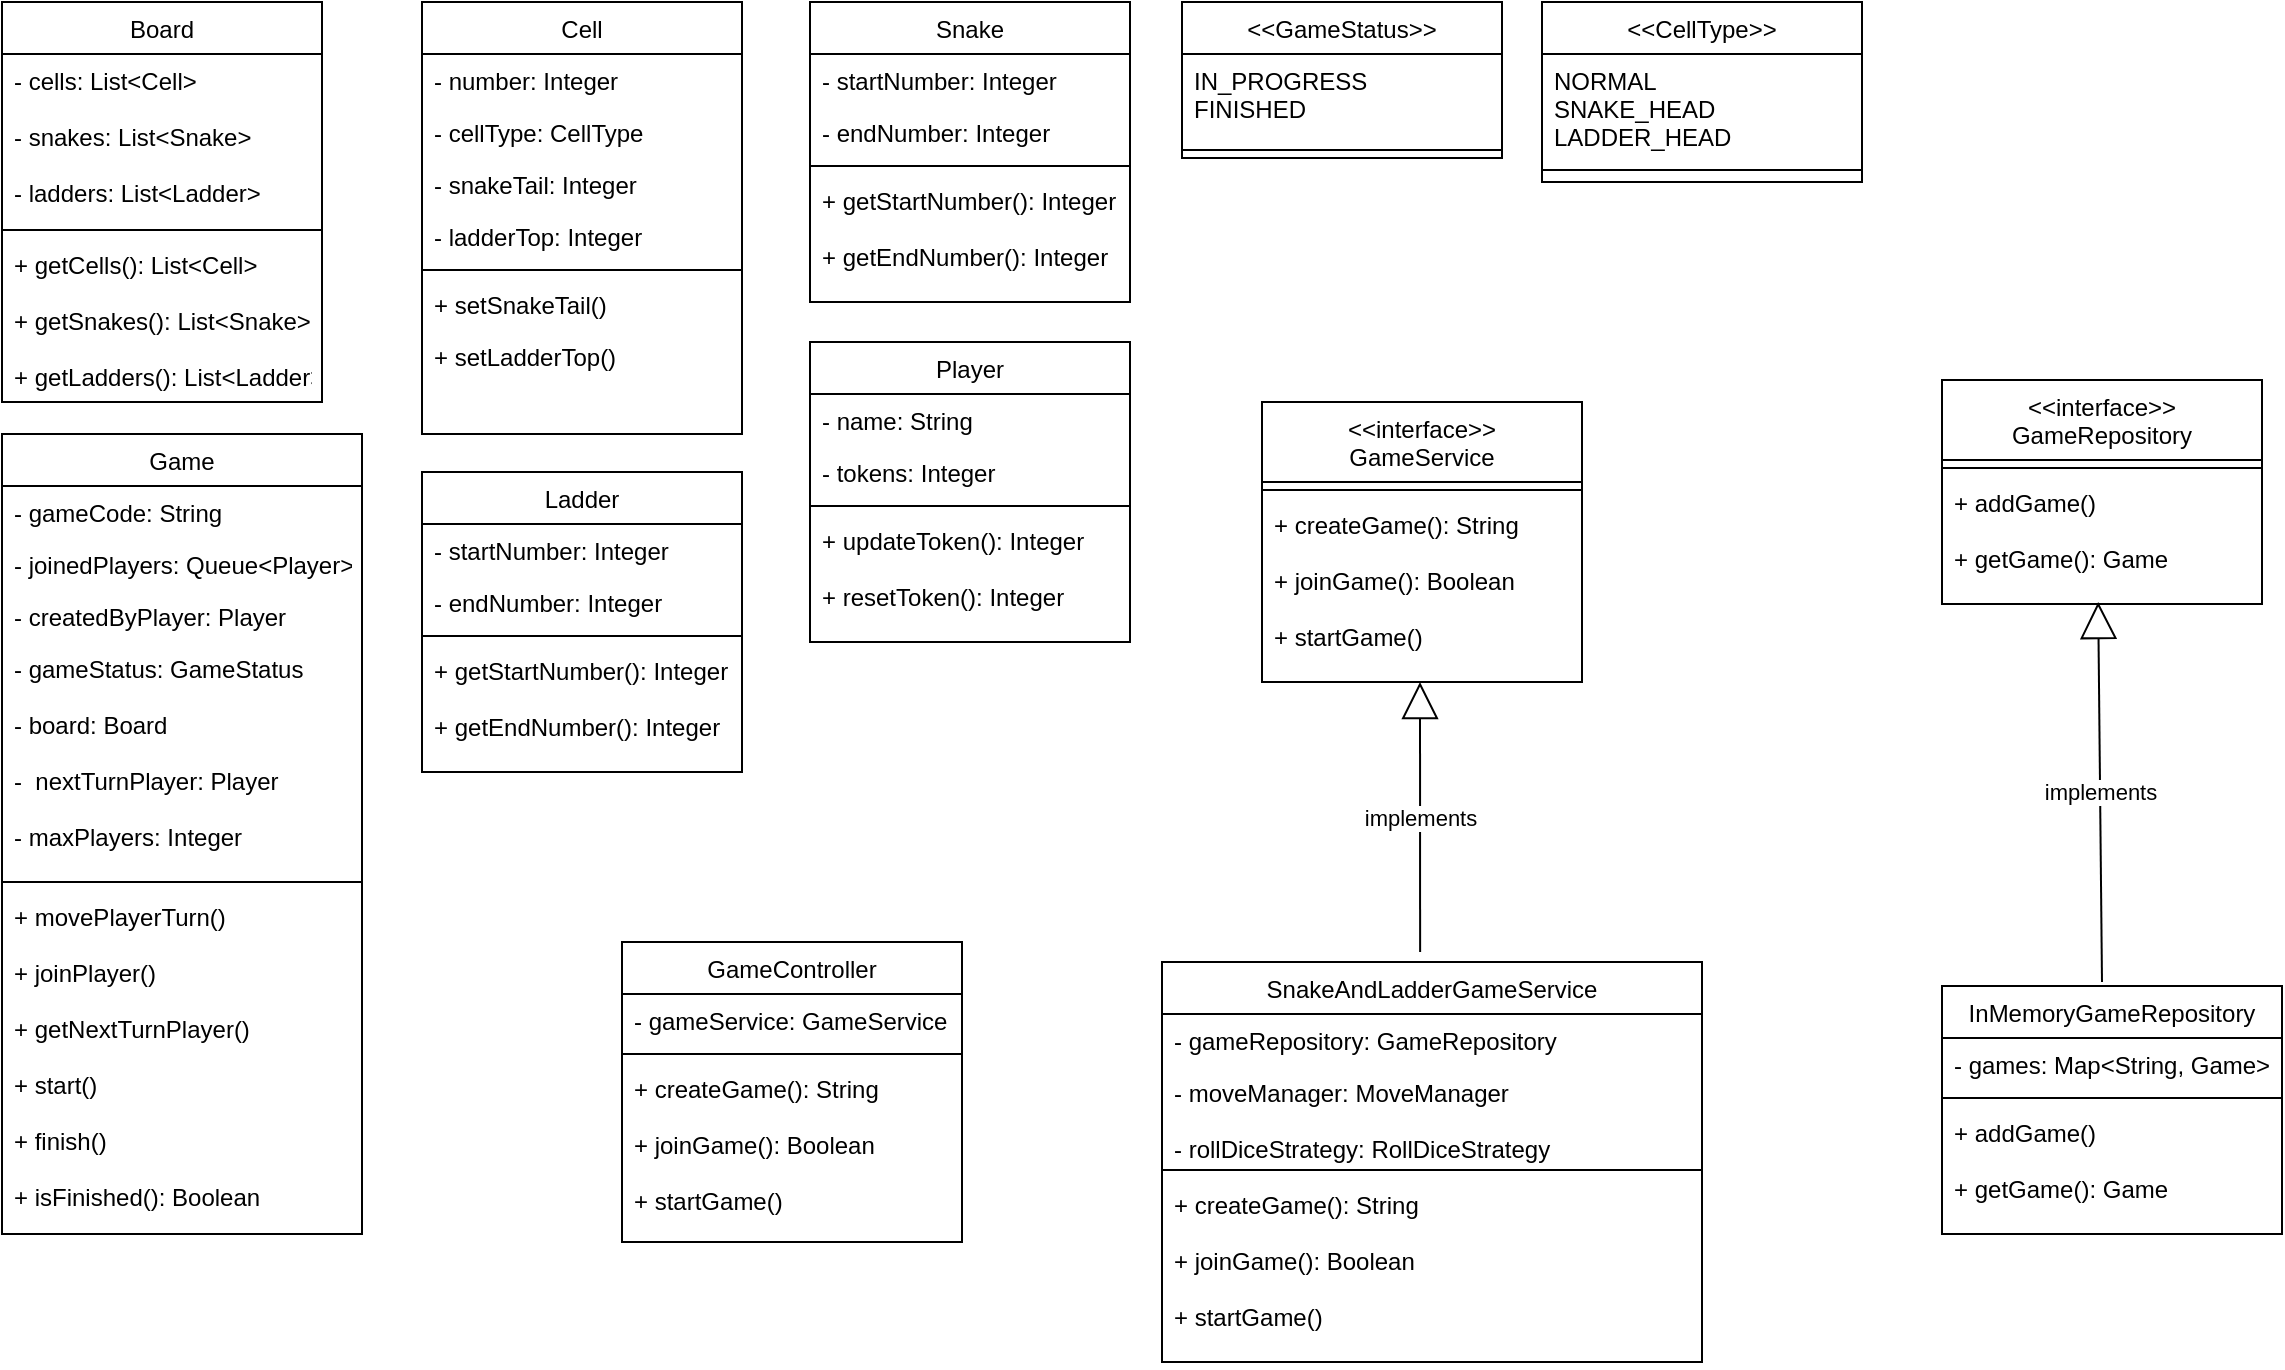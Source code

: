 <mxfile version="21.2.9" type="github">
  <diagram id="C5RBs43oDa-KdzZeNtuy" name="Page-1">
    <mxGraphModel dx="1306" dy="736" grid="1" gridSize="10" guides="1" tooltips="1" connect="1" arrows="1" fold="1" page="1" pageScale="1" pageWidth="827" pageHeight="1169" math="0" shadow="0">
      <root>
        <mxCell id="WIyWlLk6GJQsqaUBKTNV-0" />
        <mxCell id="WIyWlLk6GJQsqaUBKTNV-1" parent="WIyWlLk6GJQsqaUBKTNV-0" />
        <mxCell id="zkfFHV4jXpPFQw0GAbJ--17" value="Cell" style="swimlane;fontStyle=0;align=center;verticalAlign=top;childLayout=stackLayout;horizontal=1;startSize=26;horizontalStack=0;resizeParent=1;resizeLast=0;collapsible=1;marginBottom=0;rounded=0;shadow=0;strokeWidth=1;" parent="WIyWlLk6GJQsqaUBKTNV-1" vertex="1">
          <mxGeometry x="220" y="10" width="160" height="216" as="geometry">
            <mxRectangle x="550" y="140" width="160" height="26" as="alternateBounds" />
          </mxGeometry>
        </mxCell>
        <mxCell id="zkfFHV4jXpPFQw0GAbJ--18" value="- number: Integer" style="text;align=left;verticalAlign=top;spacingLeft=4;spacingRight=4;overflow=hidden;rotatable=0;points=[[0,0.5],[1,0.5]];portConstraint=eastwest;" parent="zkfFHV4jXpPFQw0GAbJ--17" vertex="1">
          <mxGeometry y="26" width="160" height="26" as="geometry" />
        </mxCell>
        <mxCell id="zkfFHV4jXpPFQw0GAbJ--19" value="- cellType: CellType" style="text;align=left;verticalAlign=top;spacingLeft=4;spacingRight=4;overflow=hidden;rotatable=0;points=[[0,0.5],[1,0.5]];portConstraint=eastwest;rounded=0;shadow=0;html=0;" parent="zkfFHV4jXpPFQw0GAbJ--17" vertex="1">
          <mxGeometry y="52" width="160" height="26" as="geometry" />
        </mxCell>
        <mxCell id="zkfFHV4jXpPFQw0GAbJ--20" value="- snakeTail: Integer" style="text;align=left;verticalAlign=top;spacingLeft=4;spacingRight=4;overflow=hidden;rotatable=0;points=[[0,0.5],[1,0.5]];portConstraint=eastwest;rounded=0;shadow=0;html=0;" parent="zkfFHV4jXpPFQw0GAbJ--17" vertex="1">
          <mxGeometry y="78" width="160" height="26" as="geometry" />
        </mxCell>
        <mxCell id="zkfFHV4jXpPFQw0GAbJ--21" value="- ladderTop: Integer" style="text;align=left;verticalAlign=top;spacingLeft=4;spacingRight=4;overflow=hidden;rotatable=0;points=[[0,0.5],[1,0.5]];portConstraint=eastwest;rounded=0;shadow=0;html=0;" parent="zkfFHV4jXpPFQw0GAbJ--17" vertex="1">
          <mxGeometry y="104" width="160" height="26" as="geometry" />
        </mxCell>
        <mxCell id="zkfFHV4jXpPFQw0GAbJ--23" value="" style="line;html=1;strokeWidth=1;align=left;verticalAlign=middle;spacingTop=-1;spacingLeft=3;spacingRight=3;rotatable=0;labelPosition=right;points=[];portConstraint=eastwest;" parent="zkfFHV4jXpPFQw0GAbJ--17" vertex="1">
          <mxGeometry y="130" width="160" height="8" as="geometry" />
        </mxCell>
        <mxCell id="zkfFHV4jXpPFQw0GAbJ--24" value="+ setSnakeTail()" style="text;align=left;verticalAlign=top;spacingLeft=4;spacingRight=4;overflow=hidden;rotatable=0;points=[[0,0.5],[1,0.5]];portConstraint=eastwest;" parent="zkfFHV4jXpPFQw0GAbJ--17" vertex="1">
          <mxGeometry y="138" width="160" height="26" as="geometry" />
        </mxCell>
        <mxCell id="zkfFHV4jXpPFQw0GAbJ--25" value="+ setLadderTop()" style="text;align=left;verticalAlign=top;spacingLeft=4;spacingRight=4;overflow=hidden;rotatable=0;points=[[0,0.5],[1,0.5]];portConstraint=eastwest;" parent="zkfFHV4jXpPFQw0GAbJ--17" vertex="1">
          <mxGeometry y="164" width="160" height="26" as="geometry" />
        </mxCell>
        <mxCell id="9bd_ATraRKnkrkpEEzWT-12" value="Game" style="swimlane;fontStyle=0;align=center;verticalAlign=top;childLayout=stackLayout;horizontal=1;startSize=26;horizontalStack=0;resizeParent=1;resizeLast=0;collapsible=1;marginBottom=0;rounded=0;shadow=0;strokeWidth=1;" parent="WIyWlLk6GJQsqaUBKTNV-1" vertex="1">
          <mxGeometry x="10" y="226" width="180" height="400" as="geometry">
            <mxRectangle x="550" y="140" width="160" height="26" as="alternateBounds" />
          </mxGeometry>
        </mxCell>
        <mxCell id="9bd_ATraRKnkrkpEEzWT-13" value="- gameCode: String" style="text;align=left;verticalAlign=top;spacingLeft=4;spacingRight=4;overflow=hidden;rotatable=0;points=[[0,0.5],[1,0.5]];portConstraint=eastwest;" parent="9bd_ATraRKnkrkpEEzWT-12" vertex="1">
          <mxGeometry y="26" width="180" height="26" as="geometry" />
        </mxCell>
        <mxCell id="9bd_ATraRKnkrkpEEzWT-14" value="- joinedPlayers: Queue&lt;Player&gt;" style="text;align=left;verticalAlign=top;spacingLeft=4;spacingRight=4;overflow=hidden;rotatable=0;points=[[0,0.5],[1,0.5]];portConstraint=eastwest;rounded=0;shadow=0;html=0;" parent="9bd_ATraRKnkrkpEEzWT-12" vertex="1">
          <mxGeometry y="52" width="180" height="26" as="geometry" />
        </mxCell>
        <mxCell id="9bd_ATraRKnkrkpEEzWT-15" value="- createdByPlayer: Player" style="text;align=left;verticalAlign=top;spacingLeft=4;spacingRight=4;overflow=hidden;rotatable=0;points=[[0,0.5],[1,0.5]];portConstraint=eastwest;rounded=0;shadow=0;html=0;" parent="9bd_ATraRKnkrkpEEzWT-12" vertex="1">
          <mxGeometry y="78" width="180" height="26" as="geometry" />
        </mxCell>
        <mxCell id="9bd_ATraRKnkrkpEEzWT-16" value="- gameStatus: GameStatus&#xa;&#xa;- board: Board&#xa;&#xa;-  nextTurnPlayer: Player&#xa;&#xa;- maxPlayers: Integer" style="text;align=left;verticalAlign=top;spacingLeft=4;spacingRight=4;overflow=hidden;rotatable=0;points=[[0,0.5],[1,0.5]];portConstraint=eastwest;rounded=0;shadow=0;html=0;" parent="9bd_ATraRKnkrkpEEzWT-12" vertex="1">
          <mxGeometry y="104" width="180" height="116" as="geometry" />
        </mxCell>
        <mxCell id="9bd_ATraRKnkrkpEEzWT-17" value="" style="line;html=1;strokeWidth=1;align=left;verticalAlign=middle;spacingTop=-1;spacingLeft=3;spacingRight=3;rotatable=0;labelPosition=right;points=[];portConstraint=eastwest;" parent="9bd_ATraRKnkrkpEEzWT-12" vertex="1">
          <mxGeometry y="220" width="180" height="8" as="geometry" />
        </mxCell>
        <mxCell id="9bd_ATraRKnkrkpEEzWT-19" value="+ movePlayerTurn()&#xa;&#xa;+ joinPlayer()&#xa;&#xa;+ getNextTurnPlayer()&#xa;&#xa;+ start()&#xa;&#xa;+ finish()&#xa;&#xa;+ isFinished(): Boolean&#xa;&#xa;" style="text;align=left;verticalAlign=top;spacingLeft=4;spacingRight=4;overflow=hidden;rotatable=0;points=[[0,0.5],[1,0.5]];portConstraint=eastwest;" parent="9bd_ATraRKnkrkpEEzWT-12" vertex="1">
          <mxGeometry y="228" width="180" height="172" as="geometry" />
        </mxCell>
        <mxCell id="9bd_ATraRKnkrkpEEzWT-21" value="Ladder" style="swimlane;fontStyle=0;align=center;verticalAlign=top;childLayout=stackLayout;horizontal=1;startSize=26;horizontalStack=0;resizeParent=1;resizeLast=0;collapsible=1;marginBottom=0;rounded=0;shadow=0;strokeWidth=1;" parent="WIyWlLk6GJQsqaUBKTNV-1" vertex="1">
          <mxGeometry x="220" y="245" width="160" height="150" as="geometry">
            <mxRectangle x="550" y="140" width="160" height="26" as="alternateBounds" />
          </mxGeometry>
        </mxCell>
        <mxCell id="9bd_ATraRKnkrkpEEzWT-22" value="- startNumber: Integer " style="text;align=left;verticalAlign=top;spacingLeft=4;spacingRight=4;overflow=hidden;rotatable=0;points=[[0,0.5],[1,0.5]];portConstraint=eastwest;" parent="9bd_ATraRKnkrkpEEzWT-21" vertex="1">
          <mxGeometry y="26" width="160" height="26" as="geometry" />
        </mxCell>
        <mxCell id="9bd_ATraRKnkrkpEEzWT-23" value="- endNumber: Integer" style="text;align=left;verticalAlign=top;spacingLeft=4;spacingRight=4;overflow=hidden;rotatable=0;points=[[0,0.5],[1,0.5]];portConstraint=eastwest;rounded=0;shadow=0;html=0;" parent="9bd_ATraRKnkrkpEEzWT-21" vertex="1">
          <mxGeometry y="52" width="160" height="26" as="geometry" />
        </mxCell>
        <mxCell id="9bd_ATraRKnkrkpEEzWT-26" value="" style="line;html=1;strokeWidth=1;align=left;verticalAlign=middle;spacingTop=-1;spacingLeft=3;spacingRight=3;rotatable=0;labelPosition=right;points=[];portConstraint=eastwest;" parent="9bd_ATraRKnkrkpEEzWT-21" vertex="1">
          <mxGeometry y="78" width="160" height="8" as="geometry" />
        </mxCell>
        <mxCell id="9bd_ATraRKnkrkpEEzWT-27" value="+ getStartNumber(): Integer&#xa;&#xa;+ getEndNumber(): Integer" style="text;align=left;verticalAlign=top;spacingLeft=4;spacingRight=4;overflow=hidden;rotatable=0;points=[[0,0.5],[1,0.5]];portConstraint=eastwest;" parent="9bd_ATraRKnkrkpEEzWT-21" vertex="1">
          <mxGeometry y="86" width="160" height="64" as="geometry" />
        </mxCell>
        <mxCell id="9bd_ATraRKnkrkpEEzWT-28" value="Snake" style="swimlane;fontStyle=0;align=center;verticalAlign=top;childLayout=stackLayout;horizontal=1;startSize=26;horizontalStack=0;resizeParent=1;resizeLast=0;collapsible=1;marginBottom=0;rounded=0;shadow=0;strokeWidth=1;" parent="WIyWlLk6GJQsqaUBKTNV-1" vertex="1">
          <mxGeometry x="414" y="10" width="160" height="150" as="geometry">
            <mxRectangle x="550" y="140" width="160" height="26" as="alternateBounds" />
          </mxGeometry>
        </mxCell>
        <mxCell id="9bd_ATraRKnkrkpEEzWT-29" value="- startNumber: Integer " style="text;align=left;verticalAlign=top;spacingLeft=4;spacingRight=4;overflow=hidden;rotatable=0;points=[[0,0.5],[1,0.5]];portConstraint=eastwest;" parent="9bd_ATraRKnkrkpEEzWT-28" vertex="1">
          <mxGeometry y="26" width="160" height="26" as="geometry" />
        </mxCell>
        <mxCell id="9bd_ATraRKnkrkpEEzWT-30" value="- endNumber: Integer" style="text;align=left;verticalAlign=top;spacingLeft=4;spacingRight=4;overflow=hidden;rotatable=0;points=[[0,0.5],[1,0.5]];portConstraint=eastwest;rounded=0;shadow=0;html=0;" parent="9bd_ATraRKnkrkpEEzWT-28" vertex="1">
          <mxGeometry y="52" width="160" height="26" as="geometry" />
        </mxCell>
        <mxCell id="9bd_ATraRKnkrkpEEzWT-31" value="" style="line;html=1;strokeWidth=1;align=left;verticalAlign=middle;spacingTop=-1;spacingLeft=3;spacingRight=3;rotatable=0;labelPosition=right;points=[];portConstraint=eastwest;" parent="9bd_ATraRKnkrkpEEzWT-28" vertex="1">
          <mxGeometry y="78" width="160" height="8" as="geometry" />
        </mxCell>
        <mxCell id="9bd_ATraRKnkrkpEEzWT-32" value="+ getStartNumber(): Integer&#xa;&#xa;+ getEndNumber(): Integer" style="text;align=left;verticalAlign=top;spacingLeft=4;spacingRight=4;overflow=hidden;rotatable=0;points=[[0,0.5],[1,0.5]];portConstraint=eastwest;" parent="9bd_ATraRKnkrkpEEzWT-28" vertex="1">
          <mxGeometry y="86" width="160" height="64" as="geometry" />
        </mxCell>
        <mxCell id="9bd_ATraRKnkrkpEEzWT-33" value="Player" style="swimlane;fontStyle=0;align=center;verticalAlign=top;childLayout=stackLayout;horizontal=1;startSize=26;horizontalStack=0;resizeParent=1;resizeLast=0;collapsible=1;marginBottom=0;rounded=0;shadow=0;strokeWidth=1;" parent="WIyWlLk6GJQsqaUBKTNV-1" vertex="1">
          <mxGeometry x="414" y="180" width="160" height="150" as="geometry">
            <mxRectangle x="550" y="140" width="160" height="26" as="alternateBounds" />
          </mxGeometry>
        </mxCell>
        <mxCell id="9bd_ATraRKnkrkpEEzWT-34" value="- name: String " style="text;align=left;verticalAlign=top;spacingLeft=4;spacingRight=4;overflow=hidden;rotatable=0;points=[[0,0.5],[1,0.5]];portConstraint=eastwest;" parent="9bd_ATraRKnkrkpEEzWT-33" vertex="1">
          <mxGeometry y="26" width="160" height="26" as="geometry" />
        </mxCell>
        <mxCell id="9bd_ATraRKnkrkpEEzWT-35" value="- tokens: Integer" style="text;align=left;verticalAlign=top;spacingLeft=4;spacingRight=4;overflow=hidden;rotatable=0;points=[[0,0.5],[1,0.5]];portConstraint=eastwest;rounded=0;shadow=0;html=0;" parent="9bd_ATraRKnkrkpEEzWT-33" vertex="1">
          <mxGeometry y="52" width="160" height="26" as="geometry" />
        </mxCell>
        <mxCell id="9bd_ATraRKnkrkpEEzWT-36" value="" style="line;html=1;strokeWidth=1;align=left;verticalAlign=middle;spacingTop=-1;spacingLeft=3;spacingRight=3;rotatable=0;labelPosition=right;points=[];portConstraint=eastwest;" parent="9bd_ATraRKnkrkpEEzWT-33" vertex="1">
          <mxGeometry y="78" width="160" height="8" as="geometry" />
        </mxCell>
        <mxCell id="9bd_ATraRKnkrkpEEzWT-37" value="+ updateToken(): Integer&#xa;&#xa;+ resetToken(): Integer" style="text;align=left;verticalAlign=top;spacingLeft=4;spacingRight=4;overflow=hidden;rotatable=0;points=[[0,0.5],[1,0.5]];portConstraint=eastwest;" parent="9bd_ATraRKnkrkpEEzWT-33" vertex="1">
          <mxGeometry y="86" width="160" height="64" as="geometry" />
        </mxCell>
        <mxCell id="9bd_ATraRKnkrkpEEzWT-38" value="&lt;&lt;GameStatus&gt;&gt;&#xa;" style="swimlane;fontStyle=0;align=center;verticalAlign=top;childLayout=stackLayout;horizontal=1;startSize=26;horizontalStack=0;resizeParent=1;resizeLast=0;collapsible=1;marginBottom=0;rounded=0;shadow=0;strokeWidth=1;" parent="WIyWlLk6GJQsqaUBKTNV-1" vertex="1">
          <mxGeometry x="600" y="10" width="160" height="78" as="geometry">
            <mxRectangle x="550" y="140" width="160" height="26" as="alternateBounds" />
          </mxGeometry>
        </mxCell>
        <mxCell id="9bd_ATraRKnkrkpEEzWT-39" value="IN_PROGRESS&#xa;FINISHED" style="text;align=left;verticalAlign=top;spacingLeft=4;spacingRight=4;overflow=hidden;rotatable=0;points=[[0,0.5],[1,0.5]];portConstraint=eastwest;" parent="9bd_ATraRKnkrkpEEzWT-38" vertex="1">
          <mxGeometry y="26" width="160" height="44" as="geometry" />
        </mxCell>
        <mxCell id="9bd_ATraRKnkrkpEEzWT-41" value="" style="line;html=1;strokeWidth=1;align=left;verticalAlign=middle;spacingTop=-1;spacingLeft=3;spacingRight=3;rotatable=0;labelPosition=right;points=[];portConstraint=eastwest;" parent="9bd_ATraRKnkrkpEEzWT-38" vertex="1">
          <mxGeometry y="70" width="160" height="8" as="geometry" />
        </mxCell>
        <mxCell id="9bd_ATraRKnkrkpEEzWT-43" value="Board" style="swimlane;fontStyle=0;align=center;verticalAlign=top;childLayout=stackLayout;horizontal=1;startSize=26;horizontalStack=0;resizeParent=1;resizeLast=0;collapsible=1;marginBottom=0;rounded=0;shadow=0;strokeWidth=1;" parent="WIyWlLk6GJQsqaUBKTNV-1" vertex="1">
          <mxGeometry x="10" y="10" width="160" height="200" as="geometry">
            <mxRectangle x="550" y="140" width="160" height="26" as="alternateBounds" />
          </mxGeometry>
        </mxCell>
        <mxCell id="9bd_ATraRKnkrkpEEzWT-44" value="- cells: List&lt;Cell&gt;&#xa;&#xa;- snakes: List&lt;Snake&gt;&#xa;&#xa;- ladders: List&lt;Ladder&gt;" style="text;align=left;verticalAlign=top;spacingLeft=4;spacingRight=4;overflow=hidden;rotatable=0;points=[[0,0.5],[1,0.5]];portConstraint=eastwest;" parent="9bd_ATraRKnkrkpEEzWT-43" vertex="1">
          <mxGeometry y="26" width="160" height="84" as="geometry" />
        </mxCell>
        <mxCell id="9bd_ATraRKnkrkpEEzWT-45" value="" style="line;html=1;strokeWidth=1;align=left;verticalAlign=middle;spacingTop=-1;spacingLeft=3;spacingRight=3;rotatable=0;labelPosition=right;points=[];portConstraint=eastwest;" parent="9bd_ATraRKnkrkpEEzWT-43" vertex="1">
          <mxGeometry y="110" width="160" height="8" as="geometry" />
        </mxCell>
        <mxCell id="9bd_ATraRKnkrkpEEzWT-46" value="+ getCells(): List&lt;Cell&gt;&#xa;&#xa;+ getSnakes(): List&lt;Snake&gt;&#xa;&#xa;+ getLadders(): List&lt;Ladder&gt;" style="text;align=left;verticalAlign=top;spacingLeft=4;spacingRight=4;overflow=hidden;rotatable=0;points=[[0,0.5],[1,0.5]];portConstraint=eastwest;" parent="9bd_ATraRKnkrkpEEzWT-43" vertex="1">
          <mxGeometry y="118" width="160" height="82" as="geometry" />
        </mxCell>
        <mxCell id="9bd_ATraRKnkrkpEEzWT-47" value="&lt;&lt;CellType&gt;&gt;&#xa;" style="swimlane;fontStyle=0;align=center;verticalAlign=top;childLayout=stackLayout;horizontal=1;startSize=26;horizontalStack=0;resizeParent=1;resizeLast=0;collapsible=1;marginBottom=0;rounded=0;shadow=0;strokeWidth=1;" parent="WIyWlLk6GJQsqaUBKTNV-1" vertex="1">
          <mxGeometry x="780" y="10" width="160" height="90" as="geometry">
            <mxRectangle x="550" y="140" width="160" height="26" as="alternateBounds" />
          </mxGeometry>
        </mxCell>
        <mxCell id="9bd_ATraRKnkrkpEEzWT-48" value="NORMAL&#xa;SNAKE_HEAD&#xa;LADDER_HEAD" style="text;align=left;verticalAlign=top;spacingLeft=4;spacingRight=4;overflow=hidden;rotatable=0;points=[[0,0.5],[1,0.5]];portConstraint=eastwest;" parent="9bd_ATraRKnkrkpEEzWT-47" vertex="1">
          <mxGeometry y="26" width="160" height="54" as="geometry" />
        </mxCell>
        <mxCell id="9bd_ATraRKnkrkpEEzWT-49" value="" style="line;html=1;strokeWidth=1;align=left;verticalAlign=middle;spacingTop=-1;spacingLeft=3;spacingRight=3;rotatable=0;labelPosition=right;points=[];portConstraint=eastwest;" parent="9bd_ATraRKnkrkpEEzWT-47" vertex="1">
          <mxGeometry y="80" width="160" height="8" as="geometry" />
        </mxCell>
        <mxCell id="PrcqyySlDZBZl_vr6Skr-0" value="&lt;&lt;interface&gt;&gt;&#xa;GameRepository" style="swimlane;fontStyle=0;align=center;verticalAlign=top;childLayout=stackLayout;horizontal=1;startSize=40;horizontalStack=0;resizeParent=1;resizeLast=0;collapsible=1;marginBottom=0;rounded=0;shadow=0;strokeWidth=1;" vertex="1" parent="WIyWlLk6GJQsqaUBKTNV-1">
          <mxGeometry x="980" y="199" width="160" height="112" as="geometry">
            <mxRectangle x="550" y="140" width="160" height="26" as="alternateBounds" />
          </mxGeometry>
        </mxCell>
        <mxCell id="PrcqyySlDZBZl_vr6Skr-3" value="" style="line;html=1;strokeWidth=1;align=left;verticalAlign=middle;spacingTop=-1;spacingLeft=3;spacingRight=3;rotatable=0;labelPosition=right;points=[];portConstraint=eastwest;" vertex="1" parent="PrcqyySlDZBZl_vr6Skr-0">
          <mxGeometry y="40" width="160" height="8" as="geometry" />
        </mxCell>
        <mxCell id="PrcqyySlDZBZl_vr6Skr-4" value="+ addGame()&#xa;&#xa;+ getGame(): Game" style="text;align=left;verticalAlign=top;spacingLeft=4;spacingRight=4;overflow=hidden;rotatable=0;points=[[0,0.5],[1,0.5]];portConstraint=eastwest;" vertex="1" parent="PrcqyySlDZBZl_vr6Skr-0">
          <mxGeometry y="48" width="160" height="64" as="geometry" />
        </mxCell>
        <mxCell id="PrcqyySlDZBZl_vr6Skr-5" value="InMemoryGameRepository&#xa;" style="swimlane;fontStyle=0;align=center;verticalAlign=top;childLayout=stackLayout;horizontal=1;startSize=26;horizontalStack=0;resizeParent=1;resizeLast=0;collapsible=1;marginBottom=0;rounded=0;shadow=0;strokeWidth=1;" vertex="1" parent="WIyWlLk6GJQsqaUBKTNV-1">
          <mxGeometry x="980" y="502" width="170" height="124" as="geometry">
            <mxRectangle x="550" y="140" width="160" height="26" as="alternateBounds" />
          </mxGeometry>
        </mxCell>
        <mxCell id="PrcqyySlDZBZl_vr6Skr-6" value="- games: Map&lt;String, Game&gt;" style="text;align=left;verticalAlign=top;spacingLeft=4;spacingRight=4;overflow=hidden;rotatable=0;points=[[0,0.5],[1,0.5]];portConstraint=eastwest;" vertex="1" parent="PrcqyySlDZBZl_vr6Skr-5">
          <mxGeometry y="26" width="170" height="26" as="geometry" />
        </mxCell>
        <mxCell id="PrcqyySlDZBZl_vr6Skr-8" value="" style="line;html=1;strokeWidth=1;align=left;verticalAlign=middle;spacingTop=-1;spacingLeft=3;spacingRight=3;rotatable=0;labelPosition=right;points=[];portConstraint=eastwest;" vertex="1" parent="PrcqyySlDZBZl_vr6Skr-5">
          <mxGeometry y="52" width="170" height="8" as="geometry" />
        </mxCell>
        <mxCell id="PrcqyySlDZBZl_vr6Skr-9" value="+ addGame()&#xa;&#xa;+ getGame(): Game" style="text;align=left;verticalAlign=top;spacingLeft=4;spacingRight=4;overflow=hidden;rotatable=0;points=[[0,0.5],[1,0.5]];portConstraint=eastwest;" vertex="1" parent="PrcqyySlDZBZl_vr6Skr-5">
          <mxGeometry y="60" width="170" height="64" as="geometry" />
        </mxCell>
        <mxCell id="PrcqyySlDZBZl_vr6Skr-10" value="implements" style="endArrow=block;endSize=16;endFill=0;html=1;rounded=0;entryX=0.488;entryY=0.984;entryDx=0;entryDy=0;entryPerimeter=0;" edge="1" parent="WIyWlLk6GJQsqaUBKTNV-1" target="PrcqyySlDZBZl_vr6Skr-4">
          <mxGeometry width="160" relative="1" as="geometry">
            <mxPoint x="1060" y="500" as="sourcePoint" />
            <mxPoint x="1035" y="440" as="targetPoint" />
          </mxGeometry>
        </mxCell>
        <mxCell id="PrcqyySlDZBZl_vr6Skr-11" value="&lt;&lt;interface&gt;&gt;&#xa;GameService" style="swimlane;fontStyle=0;align=center;verticalAlign=top;childLayout=stackLayout;horizontal=1;startSize=40;horizontalStack=0;resizeParent=1;resizeLast=0;collapsible=1;marginBottom=0;rounded=0;shadow=0;strokeWidth=1;" vertex="1" parent="WIyWlLk6GJQsqaUBKTNV-1">
          <mxGeometry x="640" y="210" width="160" height="140" as="geometry">
            <mxRectangle x="550" y="140" width="160" height="26" as="alternateBounds" />
          </mxGeometry>
        </mxCell>
        <mxCell id="PrcqyySlDZBZl_vr6Skr-14" value="" style="line;html=1;strokeWidth=1;align=left;verticalAlign=middle;spacingTop=-1;spacingLeft=3;spacingRight=3;rotatable=0;labelPosition=right;points=[];portConstraint=eastwest;" vertex="1" parent="PrcqyySlDZBZl_vr6Skr-11">
          <mxGeometry y="40" width="160" height="8" as="geometry" />
        </mxCell>
        <mxCell id="PrcqyySlDZBZl_vr6Skr-15" value="+ createGame(): String&#xa;&#xa;+ joinGame(): Boolean&#xa;&#xa;+ startGame()" style="text;align=left;verticalAlign=top;spacingLeft=4;spacingRight=4;overflow=hidden;rotatable=0;points=[[0,0.5],[1,0.5]];portConstraint=eastwest;" vertex="1" parent="PrcqyySlDZBZl_vr6Skr-11">
          <mxGeometry y="48" width="160" height="82" as="geometry" />
        </mxCell>
        <mxCell id="PrcqyySlDZBZl_vr6Skr-16" value="SnakeAndLadderGameService" style="swimlane;fontStyle=0;align=center;verticalAlign=top;childLayout=stackLayout;horizontal=1;startSize=26;horizontalStack=0;resizeParent=1;resizeLast=0;collapsible=1;marginBottom=0;rounded=0;shadow=0;strokeWidth=1;" vertex="1" parent="WIyWlLk6GJQsqaUBKTNV-1">
          <mxGeometry x="590" y="490" width="270" height="200" as="geometry">
            <mxRectangle x="550" y="140" width="160" height="26" as="alternateBounds" />
          </mxGeometry>
        </mxCell>
        <mxCell id="PrcqyySlDZBZl_vr6Skr-17" value="- gameRepository: GameRepository" style="text;align=left;verticalAlign=top;spacingLeft=4;spacingRight=4;overflow=hidden;rotatable=0;points=[[0,0.5],[1,0.5]];portConstraint=eastwest;" vertex="1" parent="PrcqyySlDZBZl_vr6Skr-16">
          <mxGeometry y="26" width="270" height="26" as="geometry" />
        </mxCell>
        <mxCell id="PrcqyySlDZBZl_vr6Skr-18" value="- moveManager: MoveManager&#xa;&#xa;- rollDiceStrategy: RollDiceStrategy" style="text;align=left;verticalAlign=top;spacingLeft=4;spacingRight=4;overflow=hidden;rotatable=0;points=[[0,0.5],[1,0.5]];portConstraint=eastwest;rounded=0;shadow=0;html=0;" vertex="1" parent="PrcqyySlDZBZl_vr6Skr-16">
          <mxGeometry y="52" width="270" height="48" as="geometry" />
        </mxCell>
        <mxCell id="PrcqyySlDZBZl_vr6Skr-19" value="" style="line;html=1;strokeWidth=1;align=left;verticalAlign=middle;spacingTop=-1;spacingLeft=3;spacingRight=3;rotatable=0;labelPosition=right;points=[];portConstraint=eastwest;" vertex="1" parent="PrcqyySlDZBZl_vr6Skr-16">
          <mxGeometry y="100" width="270" height="8" as="geometry" />
        </mxCell>
        <mxCell id="PrcqyySlDZBZl_vr6Skr-20" value="+ createGame(): String&#xa;&#xa;+ joinGame(): Boolean&#xa;&#xa;+ startGame()" style="text;align=left;verticalAlign=top;spacingLeft=4;spacingRight=4;overflow=hidden;rotatable=0;points=[[0,0.5],[1,0.5]];portConstraint=eastwest;" vertex="1" parent="PrcqyySlDZBZl_vr6Skr-16">
          <mxGeometry y="108" width="270" height="92" as="geometry" />
        </mxCell>
        <mxCell id="PrcqyySlDZBZl_vr6Skr-21" value="implements" style="endArrow=block;endSize=16;endFill=0;html=1;rounded=0;entryX=0.488;entryY=0.984;entryDx=0;entryDy=0;entryPerimeter=0;exitX=0.478;exitY=-0.025;exitDx=0;exitDy=0;exitPerimeter=0;" edge="1" parent="WIyWlLk6GJQsqaUBKTNV-1" source="PrcqyySlDZBZl_vr6Skr-16">
          <mxGeometry width="160" relative="1" as="geometry">
            <mxPoint x="721" y="456" as="sourcePoint" />
            <mxPoint x="719" y="350" as="targetPoint" />
          </mxGeometry>
        </mxCell>
        <mxCell id="PrcqyySlDZBZl_vr6Skr-22" value="GameController" style="swimlane;fontStyle=0;align=center;verticalAlign=top;childLayout=stackLayout;horizontal=1;startSize=26;horizontalStack=0;resizeParent=1;resizeLast=0;collapsible=1;marginBottom=0;rounded=0;shadow=0;strokeWidth=1;" vertex="1" parent="WIyWlLk6GJQsqaUBKTNV-1">
          <mxGeometry x="320" y="480" width="170" height="150" as="geometry">
            <mxRectangle x="550" y="140" width="160" height="26" as="alternateBounds" />
          </mxGeometry>
        </mxCell>
        <mxCell id="PrcqyySlDZBZl_vr6Skr-23" value="- gameService: GameService" style="text;align=left;verticalAlign=top;spacingLeft=4;spacingRight=4;overflow=hidden;rotatable=0;points=[[0,0.5],[1,0.5]];portConstraint=eastwest;" vertex="1" parent="PrcqyySlDZBZl_vr6Skr-22">
          <mxGeometry y="26" width="170" height="26" as="geometry" />
        </mxCell>
        <mxCell id="PrcqyySlDZBZl_vr6Skr-25" value="" style="line;html=1;strokeWidth=1;align=left;verticalAlign=middle;spacingTop=-1;spacingLeft=3;spacingRight=3;rotatable=0;labelPosition=right;points=[];portConstraint=eastwest;" vertex="1" parent="PrcqyySlDZBZl_vr6Skr-22">
          <mxGeometry y="52" width="170" height="8" as="geometry" />
        </mxCell>
        <mxCell id="PrcqyySlDZBZl_vr6Skr-26" value="+ createGame(): String&#xa;&#xa;+ joinGame(): Boolean&#xa;&#xa;+ startGame()" style="text;align=left;verticalAlign=top;spacingLeft=4;spacingRight=4;overflow=hidden;rotatable=0;points=[[0,0.5],[1,0.5]];portConstraint=eastwest;" vertex="1" parent="PrcqyySlDZBZl_vr6Skr-22">
          <mxGeometry y="60" width="170" height="80" as="geometry" />
        </mxCell>
      </root>
    </mxGraphModel>
  </diagram>
</mxfile>
